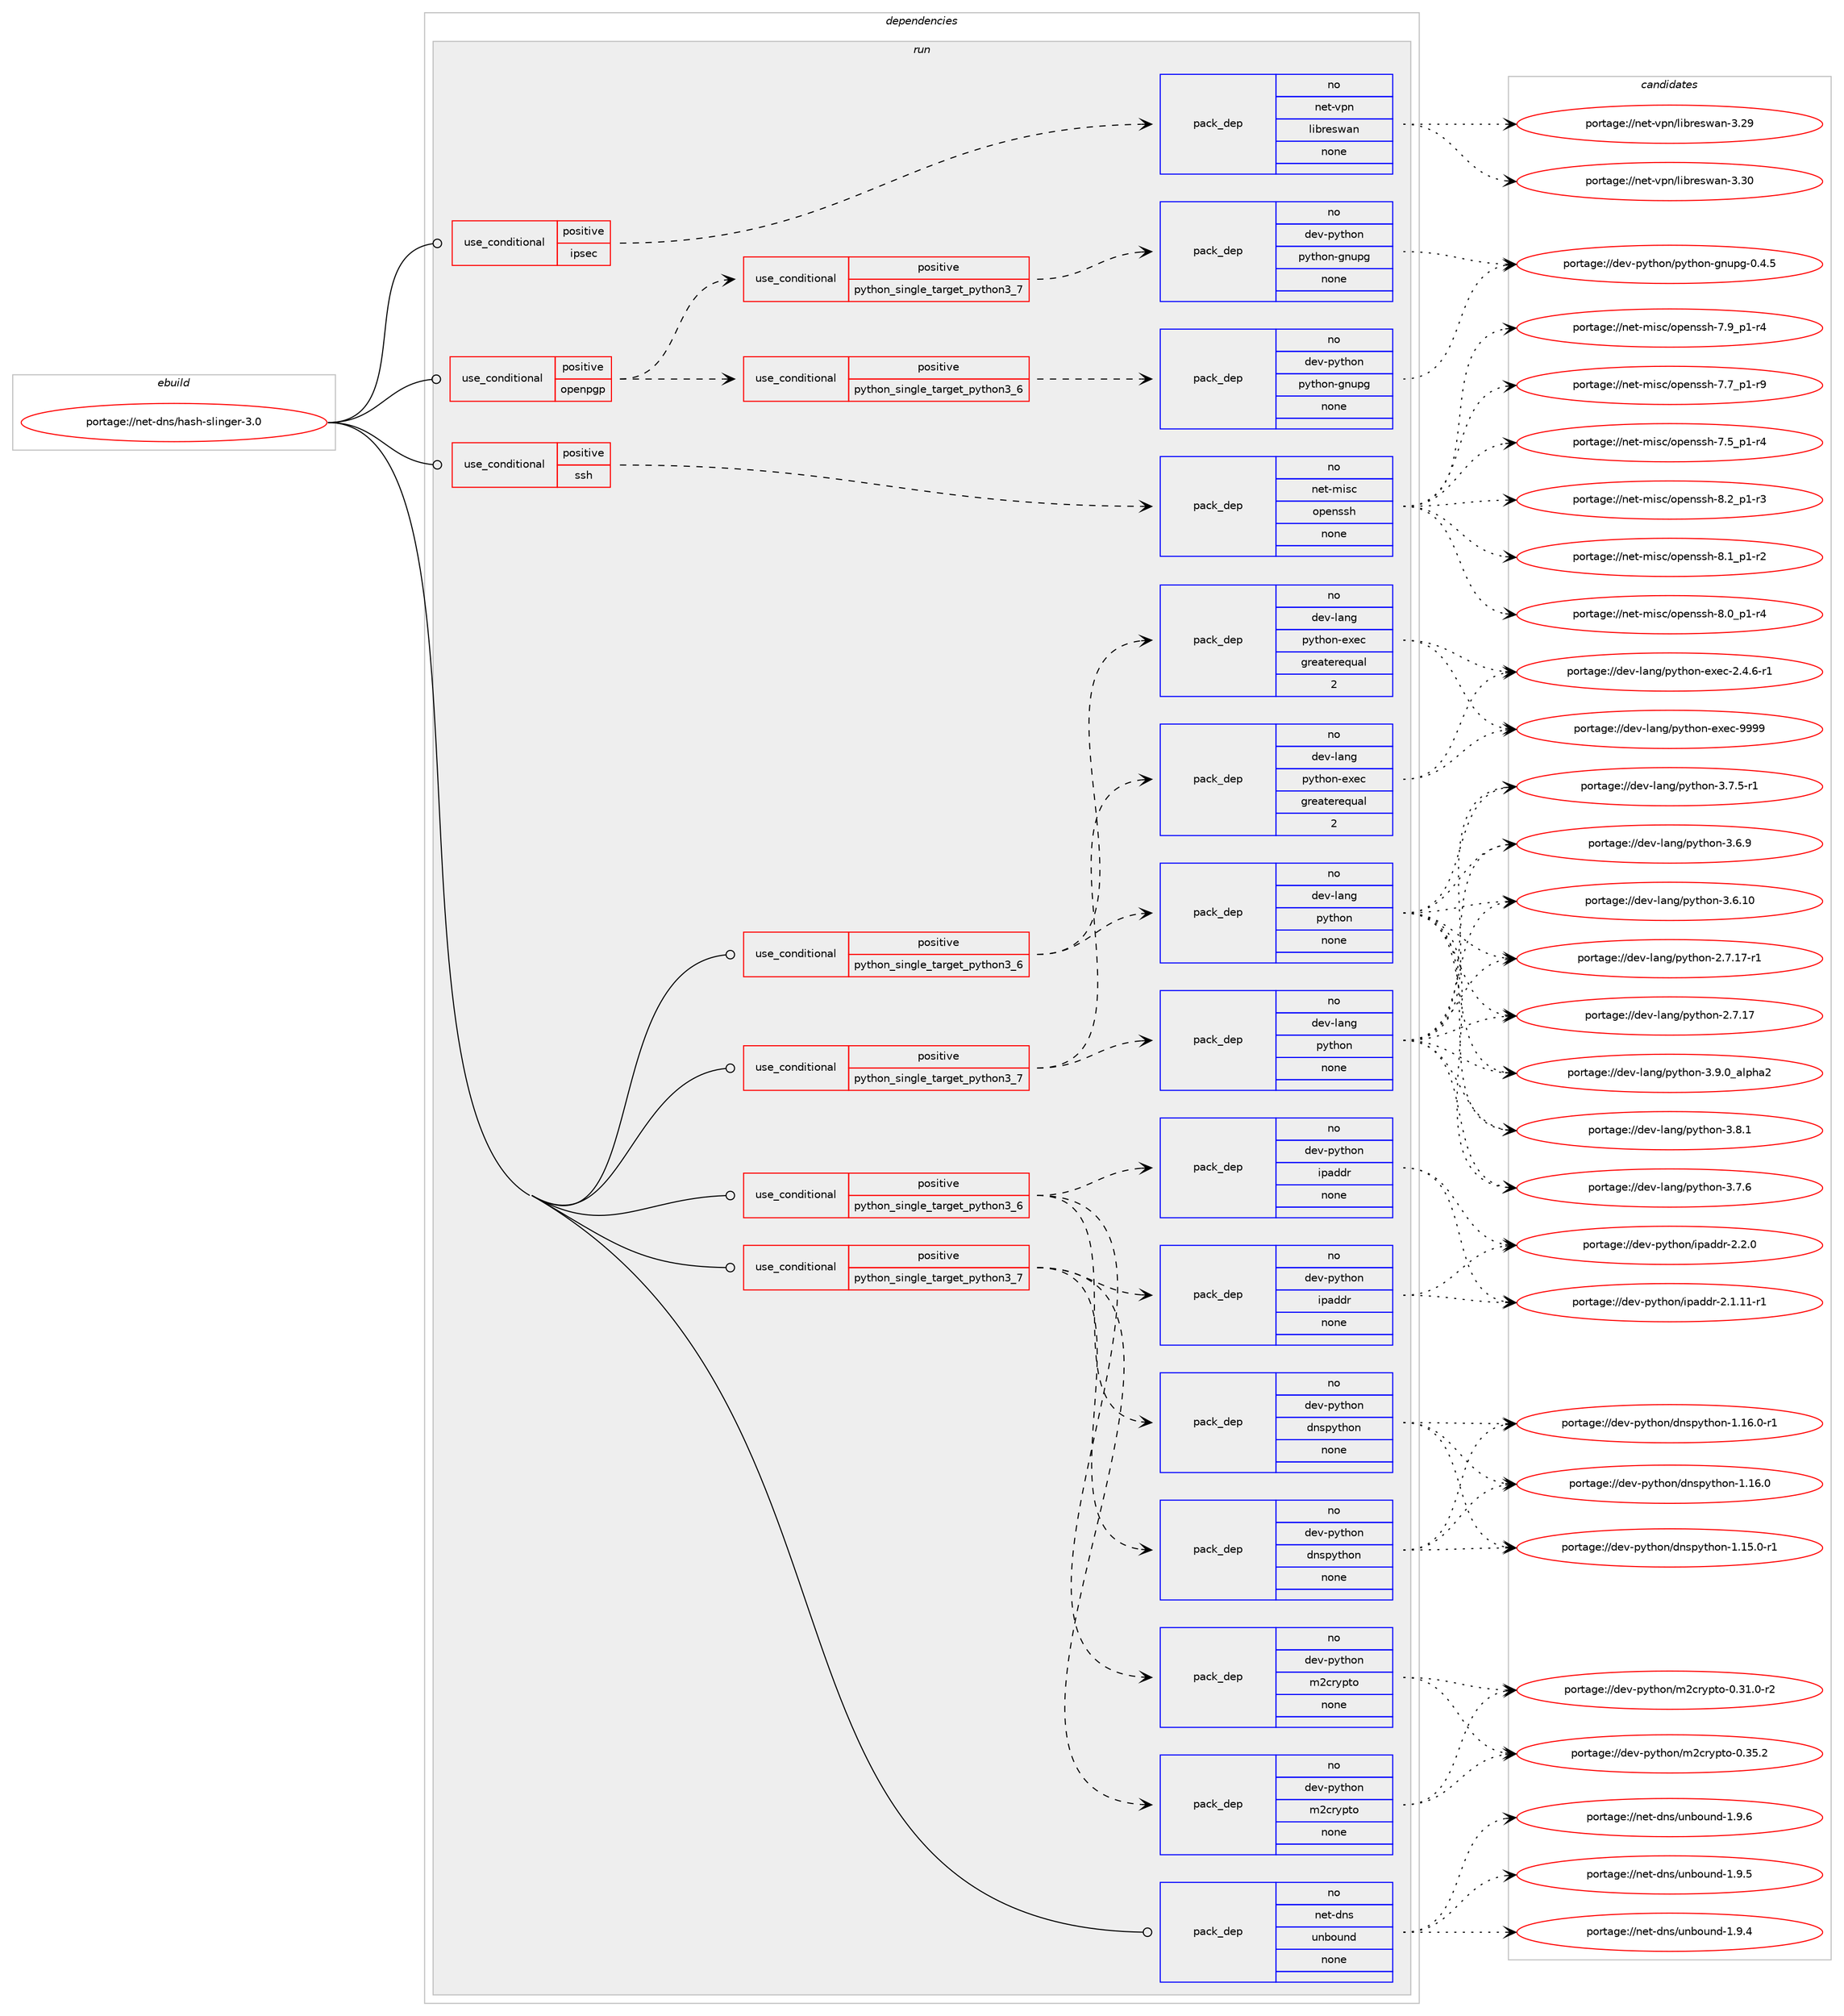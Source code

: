 digraph prolog {

# *************
# Graph options
# *************

newrank=true;
concentrate=true;
compound=true;
graph [rankdir=LR,fontname=Helvetica,fontsize=10,ranksep=1.5];#, ranksep=2.5, nodesep=0.2];
edge  [arrowhead=vee];
node  [fontname=Helvetica,fontsize=10];

# **********
# The ebuild
# **********

subgraph cluster_leftcol {
color=gray;
rank=same;
label=<<i>ebuild</i>>;
id [label="portage://net-dns/hash-slinger-3.0", color=red, width=4, href="../net-dns/hash-slinger-3.0.svg"];
}

# ****************
# The dependencies
# ****************

subgraph cluster_midcol {
color=gray;
label=<<i>dependencies</i>>;
subgraph cluster_compile {
fillcolor="#eeeeee";
style=filled;
label=<<i>compile</i>>;
}
subgraph cluster_compileandrun {
fillcolor="#eeeeee";
style=filled;
label=<<i>compile and run</i>>;
}
subgraph cluster_run {
fillcolor="#eeeeee";
style=filled;
label=<<i>run</i>>;
subgraph cond22274 {
dependency98206 [label=<<TABLE BORDER="0" CELLBORDER="1" CELLSPACING="0" CELLPADDING="4"><TR><TD ROWSPAN="3" CELLPADDING="10">use_conditional</TD></TR><TR><TD>positive</TD></TR><TR><TD>ipsec</TD></TR></TABLE>>, shape=none, color=red];
subgraph pack74132 {
dependency98207 [label=<<TABLE BORDER="0" CELLBORDER="1" CELLSPACING="0" CELLPADDING="4" WIDTH="220"><TR><TD ROWSPAN="6" CELLPADDING="30">pack_dep</TD></TR><TR><TD WIDTH="110">no</TD></TR><TR><TD>net-vpn</TD></TR><TR><TD>libreswan</TD></TR><TR><TD>none</TD></TR><TR><TD></TD></TR></TABLE>>, shape=none, color=blue];
}
dependency98206:e -> dependency98207:w [weight=20,style="dashed",arrowhead="vee"];
}
id:e -> dependency98206:w [weight=20,style="solid",arrowhead="odot"];
subgraph cond22275 {
dependency98208 [label=<<TABLE BORDER="0" CELLBORDER="1" CELLSPACING="0" CELLPADDING="4"><TR><TD ROWSPAN="3" CELLPADDING="10">use_conditional</TD></TR><TR><TD>positive</TD></TR><TR><TD>openpgp</TD></TR></TABLE>>, shape=none, color=red];
subgraph cond22276 {
dependency98209 [label=<<TABLE BORDER="0" CELLBORDER="1" CELLSPACING="0" CELLPADDING="4"><TR><TD ROWSPAN="3" CELLPADDING="10">use_conditional</TD></TR><TR><TD>positive</TD></TR><TR><TD>python_single_target_python3_6</TD></TR></TABLE>>, shape=none, color=red];
subgraph pack74133 {
dependency98210 [label=<<TABLE BORDER="0" CELLBORDER="1" CELLSPACING="0" CELLPADDING="4" WIDTH="220"><TR><TD ROWSPAN="6" CELLPADDING="30">pack_dep</TD></TR><TR><TD WIDTH="110">no</TD></TR><TR><TD>dev-python</TD></TR><TR><TD>python-gnupg</TD></TR><TR><TD>none</TD></TR><TR><TD></TD></TR></TABLE>>, shape=none, color=blue];
}
dependency98209:e -> dependency98210:w [weight=20,style="dashed",arrowhead="vee"];
}
dependency98208:e -> dependency98209:w [weight=20,style="dashed",arrowhead="vee"];
subgraph cond22277 {
dependency98211 [label=<<TABLE BORDER="0" CELLBORDER="1" CELLSPACING="0" CELLPADDING="4"><TR><TD ROWSPAN="3" CELLPADDING="10">use_conditional</TD></TR><TR><TD>positive</TD></TR><TR><TD>python_single_target_python3_7</TD></TR></TABLE>>, shape=none, color=red];
subgraph pack74134 {
dependency98212 [label=<<TABLE BORDER="0" CELLBORDER="1" CELLSPACING="0" CELLPADDING="4" WIDTH="220"><TR><TD ROWSPAN="6" CELLPADDING="30">pack_dep</TD></TR><TR><TD WIDTH="110">no</TD></TR><TR><TD>dev-python</TD></TR><TR><TD>python-gnupg</TD></TR><TR><TD>none</TD></TR><TR><TD></TD></TR></TABLE>>, shape=none, color=blue];
}
dependency98211:e -> dependency98212:w [weight=20,style="dashed",arrowhead="vee"];
}
dependency98208:e -> dependency98211:w [weight=20,style="dashed",arrowhead="vee"];
}
id:e -> dependency98208:w [weight=20,style="solid",arrowhead="odot"];
subgraph cond22278 {
dependency98213 [label=<<TABLE BORDER="0" CELLBORDER="1" CELLSPACING="0" CELLPADDING="4"><TR><TD ROWSPAN="3" CELLPADDING="10">use_conditional</TD></TR><TR><TD>positive</TD></TR><TR><TD>python_single_target_python3_6</TD></TR></TABLE>>, shape=none, color=red];
subgraph pack74135 {
dependency98214 [label=<<TABLE BORDER="0" CELLBORDER="1" CELLSPACING="0" CELLPADDING="4" WIDTH="220"><TR><TD ROWSPAN="6" CELLPADDING="30">pack_dep</TD></TR><TR><TD WIDTH="110">no</TD></TR><TR><TD>dev-lang</TD></TR><TR><TD>python</TD></TR><TR><TD>none</TD></TR><TR><TD></TD></TR></TABLE>>, shape=none, color=blue];
}
dependency98213:e -> dependency98214:w [weight=20,style="dashed",arrowhead="vee"];
subgraph pack74136 {
dependency98215 [label=<<TABLE BORDER="0" CELLBORDER="1" CELLSPACING="0" CELLPADDING="4" WIDTH="220"><TR><TD ROWSPAN="6" CELLPADDING="30">pack_dep</TD></TR><TR><TD WIDTH="110">no</TD></TR><TR><TD>dev-lang</TD></TR><TR><TD>python-exec</TD></TR><TR><TD>greaterequal</TD></TR><TR><TD>2</TD></TR></TABLE>>, shape=none, color=blue];
}
dependency98213:e -> dependency98215:w [weight=20,style="dashed",arrowhead="vee"];
}
id:e -> dependency98213:w [weight=20,style="solid",arrowhead="odot"];
subgraph cond22279 {
dependency98216 [label=<<TABLE BORDER="0" CELLBORDER="1" CELLSPACING="0" CELLPADDING="4"><TR><TD ROWSPAN="3" CELLPADDING="10">use_conditional</TD></TR><TR><TD>positive</TD></TR><TR><TD>python_single_target_python3_6</TD></TR></TABLE>>, shape=none, color=red];
subgraph pack74137 {
dependency98217 [label=<<TABLE BORDER="0" CELLBORDER="1" CELLSPACING="0" CELLPADDING="4" WIDTH="220"><TR><TD ROWSPAN="6" CELLPADDING="30">pack_dep</TD></TR><TR><TD WIDTH="110">no</TD></TR><TR><TD>dev-python</TD></TR><TR><TD>dnspython</TD></TR><TR><TD>none</TD></TR><TR><TD></TD></TR></TABLE>>, shape=none, color=blue];
}
dependency98216:e -> dependency98217:w [weight=20,style="dashed",arrowhead="vee"];
subgraph pack74138 {
dependency98218 [label=<<TABLE BORDER="0" CELLBORDER="1" CELLSPACING="0" CELLPADDING="4" WIDTH="220"><TR><TD ROWSPAN="6" CELLPADDING="30">pack_dep</TD></TR><TR><TD WIDTH="110">no</TD></TR><TR><TD>dev-python</TD></TR><TR><TD>ipaddr</TD></TR><TR><TD>none</TD></TR><TR><TD></TD></TR></TABLE>>, shape=none, color=blue];
}
dependency98216:e -> dependency98218:w [weight=20,style="dashed",arrowhead="vee"];
subgraph pack74139 {
dependency98219 [label=<<TABLE BORDER="0" CELLBORDER="1" CELLSPACING="0" CELLPADDING="4" WIDTH="220"><TR><TD ROWSPAN="6" CELLPADDING="30">pack_dep</TD></TR><TR><TD WIDTH="110">no</TD></TR><TR><TD>dev-python</TD></TR><TR><TD>m2crypto</TD></TR><TR><TD>none</TD></TR><TR><TD></TD></TR></TABLE>>, shape=none, color=blue];
}
dependency98216:e -> dependency98219:w [weight=20,style="dashed",arrowhead="vee"];
}
id:e -> dependency98216:w [weight=20,style="solid",arrowhead="odot"];
subgraph cond22280 {
dependency98220 [label=<<TABLE BORDER="0" CELLBORDER="1" CELLSPACING="0" CELLPADDING="4"><TR><TD ROWSPAN="3" CELLPADDING="10">use_conditional</TD></TR><TR><TD>positive</TD></TR><TR><TD>python_single_target_python3_7</TD></TR></TABLE>>, shape=none, color=red];
subgraph pack74140 {
dependency98221 [label=<<TABLE BORDER="0" CELLBORDER="1" CELLSPACING="0" CELLPADDING="4" WIDTH="220"><TR><TD ROWSPAN="6" CELLPADDING="30">pack_dep</TD></TR><TR><TD WIDTH="110">no</TD></TR><TR><TD>dev-lang</TD></TR><TR><TD>python</TD></TR><TR><TD>none</TD></TR><TR><TD></TD></TR></TABLE>>, shape=none, color=blue];
}
dependency98220:e -> dependency98221:w [weight=20,style="dashed",arrowhead="vee"];
subgraph pack74141 {
dependency98222 [label=<<TABLE BORDER="0" CELLBORDER="1" CELLSPACING="0" CELLPADDING="4" WIDTH="220"><TR><TD ROWSPAN="6" CELLPADDING="30">pack_dep</TD></TR><TR><TD WIDTH="110">no</TD></TR><TR><TD>dev-lang</TD></TR><TR><TD>python-exec</TD></TR><TR><TD>greaterequal</TD></TR><TR><TD>2</TD></TR></TABLE>>, shape=none, color=blue];
}
dependency98220:e -> dependency98222:w [weight=20,style="dashed",arrowhead="vee"];
}
id:e -> dependency98220:w [weight=20,style="solid",arrowhead="odot"];
subgraph cond22281 {
dependency98223 [label=<<TABLE BORDER="0" CELLBORDER="1" CELLSPACING="0" CELLPADDING="4"><TR><TD ROWSPAN="3" CELLPADDING="10">use_conditional</TD></TR><TR><TD>positive</TD></TR><TR><TD>python_single_target_python3_7</TD></TR></TABLE>>, shape=none, color=red];
subgraph pack74142 {
dependency98224 [label=<<TABLE BORDER="0" CELLBORDER="1" CELLSPACING="0" CELLPADDING="4" WIDTH="220"><TR><TD ROWSPAN="6" CELLPADDING="30">pack_dep</TD></TR><TR><TD WIDTH="110">no</TD></TR><TR><TD>dev-python</TD></TR><TR><TD>dnspython</TD></TR><TR><TD>none</TD></TR><TR><TD></TD></TR></TABLE>>, shape=none, color=blue];
}
dependency98223:e -> dependency98224:w [weight=20,style="dashed",arrowhead="vee"];
subgraph pack74143 {
dependency98225 [label=<<TABLE BORDER="0" CELLBORDER="1" CELLSPACING="0" CELLPADDING="4" WIDTH="220"><TR><TD ROWSPAN="6" CELLPADDING="30">pack_dep</TD></TR><TR><TD WIDTH="110">no</TD></TR><TR><TD>dev-python</TD></TR><TR><TD>ipaddr</TD></TR><TR><TD>none</TD></TR><TR><TD></TD></TR></TABLE>>, shape=none, color=blue];
}
dependency98223:e -> dependency98225:w [weight=20,style="dashed",arrowhead="vee"];
subgraph pack74144 {
dependency98226 [label=<<TABLE BORDER="0" CELLBORDER="1" CELLSPACING="0" CELLPADDING="4" WIDTH="220"><TR><TD ROWSPAN="6" CELLPADDING="30">pack_dep</TD></TR><TR><TD WIDTH="110">no</TD></TR><TR><TD>dev-python</TD></TR><TR><TD>m2crypto</TD></TR><TR><TD>none</TD></TR><TR><TD></TD></TR></TABLE>>, shape=none, color=blue];
}
dependency98223:e -> dependency98226:w [weight=20,style="dashed",arrowhead="vee"];
}
id:e -> dependency98223:w [weight=20,style="solid",arrowhead="odot"];
subgraph cond22282 {
dependency98227 [label=<<TABLE BORDER="0" CELLBORDER="1" CELLSPACING="0" CELLPADDING="4"><TR><TD ROWSPAN="3" CELLPADDING="10">use_conditional</TD></TR><TR><TD>positive</TD></TR><TR><TD>ssh</TD></TR></TABLE>>, shape=none, color=red];
subgraph pack74145 {
dependency98228 [label=<<TABLE BORDER="0" CELLBORDER="1" CELLSPACING="0" CELLPADDING="4" WIDTH="220"><TR><TD ROWSPAN="6" CELLPADDING="30">pack_dep</TD></TR><TR><TD WIDTH="110">no</TD></TR><TR><TD>net-misc</TD></TR><TR><TD>openssh</TD></TR><TR><TD>none</TD></TR><TR><TD></TD></TR></TABLE>>, shape=none, color=blue];
}
dependency98227:e -> dependency98228:w [weight=20,style="dashed",arrowhead="vee"];
}
id:e -> dependency98227:w [weight=20,style="solid",arrowhead="odot"];
subgraph pack74146 {
dependency98229 [label=<<TABLE BORDER="0" CELLBORDER="1" CELLSPACING="0" CELLPADDING="4" WIDTH="220"><TR><TD ROWSPAN="6" CELLPADDING="30">pack_dep</TD></TR><TR><TD WIDTH="110">no</TD></TR><TR><TD>net-dns</TD></TR><TR><TD>unbound</TD></TR><TR><TD>none</TD></TR><TR><TD></TD></TR></TABLE>>, shape=none, color=blue];
}
id:e -> dependency98229:w [weight=20,style="solid",arrowhead="odot"];
}
}

# **************
# The candidates
# **************

subgraph cluster_choices {
rank=same;
color=gray;
label=<<i>candidates</i>>;

subgraph choice74132 {
color=black;
nodesep=1;
choice110101116451181121104710810598114101115119971104551465148 [label="portage://net-vpn/libreswan-3.30", color=red, width=4,href="../net-vpn/libreswan-3.30.svg"];
choice110101116451181121104710810598114101115119971104551465057 [label="portage://net-vpn/libreswan-3.29", color=red, width=4,href="../net-vpn/libreswan-3.29.svg"];
dependency98207:e -> choice110101116451181121104710810598114101115119971104551465148:w [style=dotted,weight="100"];
dependency98207:e -> choice110101116451181121104710810598114101115119971104551465057:w [style=dotted,weight="100"];
}
subgraph choice74133 {
color=black;
nodesep=1;
choice100101118451121211161041111104711212111610411111045103110117112103454846524653 [label="portage://dev-python/python-gnupg-0.4.5", color=red, width=4,href="../dev-python/python-gnupg-0.4.5.svg"];
dependency98210:e -> choice100101118451121211161041111104711212111610411111045103110117112103454846524653:w [style=dotted,weight="100"];
}
subgraph choice74134 {
color=black;
nodesep=1;
choice100101118451121211161041111104711212111610411111045103110117112103454846524653 [label="portage://dev-python/python-gnupg-0.4.5", color=red, width=4,href="../dev-python/python-gnupg-0.4.5.svg"];
dependency98212:e -> choice100101118451121211161041111104711212111610411111045103110117112103454846524653:w [style=dotted,weight="100"];
}
subgraph choice74135 {
color=black;
nodesep=1;
choice10010111845108971101034711212111610411111045514657464895971081121049750 [label="portage://dev-lang/python-3.9.0_alpha2", color=red, width=4,href="../dev-lang/python-3.9.0_alpha2.svg"];
choice100101118451089711010347112121116104111110455146564649 [label="portage://dev-lang/python-3.8.1", color=red, width=4,href="../dev-lang/python-3.8.1.svg"];
choice100101118451089711010347112121116104111110455146554654 [label="portage://dev-lang/python-3.7.6", color=red, width=4,href="../dev-lang/python-3.7.6.svg"];
choice1001011184510897110103471121211161041111104551465546534511449 [label="portage://dev-lang/python-3.7.5-r1", color=red, width=4,href="../dev-lang/python-3.7.5-r1.svg"];
choice100101118451089711010347112121116104111110455146544657 [label="portage://dev-lang/python-3.6.9", color=red, width=4,href="../dev-lang/python-3.6.9.svg"];
choice10010111845108971101034711212111610411111045514654464948 [label="portage://dev-lang/python-3.6.10", color=red, width=4,href="../dev-lang/python-3.6.10.svg"];
choice100101118451089711010347112121116104111110455046554649554511449 [label="portage://dev-lang/python-2.7.17-r1", color=red, width=4,href="../dev-lang/python-2.7.17-r1.svg"];
choice10010111845108971101034711212111610411111045504655464955 [label="portage://dev-lang/python-2.7.17", color=red, width=4,href="../dev-lang/python-2.7.17.svg"];
dependency98214:e -> choice10010111845108971101034711212111610411111045514657464895971081121049750:w [style=dotted,weight="100"];
dependency98214:e -> choice100101118451089711010347112121116104111110455146564649:w [style=dotted,weight="100"];
dependency98214:e -> choice100101118451089711010347112121116104111110455146554654:w [style=dotted,weight="100"];
dependency98214:e -> choice1001011184510897110103471121211161041111104551465546534511449:w [style=dotted,weight="100"];
dependency98214:e -> choice100101118451089711010347112121116104111110455146544657:w [style=dotted,weight="100"];
dependency98214:e -> choice10010111845108971101034711212111610411111045514654464948:w [style=dotted,weight="100"];
dependency98214:e -> choice100101118451089711010347112121116104111110455046554649554511449:w [style=dotted,weight="100"];
dependency98214:e -> choice10010111845108971101034711212111610411111045504655464955:w [style=dotted,weight="100"];
}
subgraph choice74136 {
color=black;
nodesep=1;
choice10010111845108971101034711212111610411111045101120101994557575757 [label="portage://dev-lang/python-exec-9999", color=red, width=4,href="../dev-lang/python-exec-9999.svg"];
choice10010111845108971101034711212111610411111045101120101994550465246544511449 [label="portage://dev-lang/python-exec-2.4.6-r1", color=red, width=4,href="../dev-lang/python-exec-2.4.6-r1.svg"];
dependency98215:e -> choice10010111845108971101034711212111610411111045101120101994557575757:w [style=dotted,weight="100"];
dependency98215:e -> choice10010111845108971101034711212111610411111045101120101994550465246544511449:w [style=dotted,weight="100"];
}
subgraph choice74137 {
color=black;
nodesep=1;
choice1001011184511212111610411111047100110115112121116104111110454946495446484511449 [label="portage://dev-python/dnspython-1.16.0-r1", color=red, width=4,href="../dev-python/dnspython-1.16.0-r1.svg"];
choice100101118451121211161041111104710011011511212111610411111045494649544648 [label="portage://dev-python/dnspython-1.16.0", color=red, width=4,href="../dev-python/dnspython-1.16.0.svg"];
choice1001011184511212111610411111047100110115112121116104111110454946495346484511449 [label="portage://dev-python/dnspython-1.15.0-r1", color=red, width=4,href="../dev-python/dnspython-1.15.0-r1.svg"];
dependency98217:e -> choice1001011184511212111610411111047100110115112121116104111110454946495446484511449:w [style=dotted,weight="100"];
dependency98217:e -> choice100101118451121211161041111104710011011511212111610411111045494649544648:w [style=dotted,weight="100"];
dependency98217:e -> choice1001011184511212111610411111047100110115112121116104111110454946495346484511449:w [style=dotted,weight="100"];
}
subgraph choice74138 {
color=black;
nodesep=1;
choice100101118451121211161041111104710511297100100114455046504648 [label="portage://dev-python/ipaddr-2.2.0", color=red, width=4,href="../dev-python/ipaddr-2.2.0.svg"];
choice100101118451121211161041111104710511297100100114455046494649494511449 [label="portage://dev-python/ipaddr-2.1.11-r1", color=red, width=4,href="../dev-python/ipaddr-2.1.11-r1.svg"];
dependency98218:e -> choice100101118451121211161041111104710511297100100114455046504648:w [style=dotted,weight="100"];
dependency98218:e -> choice100101118451121211161041111104710511297100100114455046494649494511449:w [style=dotted,weight="100"];
}
subgraph choice74139 {
color=black;
nodesep=1;
choice1001011184511212111610411111047109509911412111211611145484651534650 [label="portage://dev-python/m2crypto-0.35.2", color=red, width=4,href="../dev-python/m2crypto-0.35.2.svg"];
choice10010111845112121116104111110471095099114121112116111454846514946484511450 [label="portage://dev-python/m2crypto-0.31.0-r2", color=red, width=4,href="../dev-python/m2crypto-0.31.0-r2.svg"];
dependency98219:e -> choice1001011184511212111610411111047109509911412111211611145484651534650:w [style=dotted,weight="100"];
dependency98219:e -> choice10010111845112121116104111110471095099114121112116111454846514946484511450:w [style=dotted,weight="100"];
}
subgraph choice74140 {
color=black;
nodesep=1;
choice10010111845108971101034711212111610411111045514657464895971081121049750 [label="portage://dev-lang/python-3.9.0_alpha2", color=red, width=4,href="../dev-lang/python-3.9.0_alpha2.svg"];
choice100101118451089711010347112121116104111110455146564649 [label="portage://dev-lang/python-3.8.1", color=red, width=4,href="../dev-lang/python-3.8.1.svg"];
choice100101118451089711010347112121116104111110455146554654 [label="portage://dev-lang/python-3.7.6", color=red, width=4,href="../dev-lang/python-3.7.6.svg"];
choice1001011184510897110103471121211161041111104551465546534511449 [label="portage://dev-lang/python-3.7.5-r1", color=red, width=4,href="../dev-lang/python-3.7.5-r1.svg"];
choice100101118451089711010347112121116104111110455146544657 [label="portage://dev-lang/python-3.6.9", color=red, width=4,href="../dev-lang/python-3.6.9.svg"];
choice10010111845108971101034711212111610411111045514654464948 [label="portage://dev-lang/python-3.6.10", color=red, width=4,href="../dev-lang/python-3.6.10.svg"];
choice100101118451089711010347112121116104111110455046554649554511449 [label="portage://dev-lang/python-2.7.17-r1", color=red, width=4,href="../dev-lang/python-2.7.17-r1.svg"];
choice10010111845108971101034711212111610411111045504655464955 [label="portage://dev-lang/python-2.7.17", color=red, width=4,href="../dev-lang/python-2.7.17.svg"];
dependency98221:e -> choice10010111845108971101034711212111610411111045514657464895971081121049750:w [style=dotted,weight="100"];
dependency98221:e -> choice100101118451089711010347112121116104111110455146564649:w [style=dotted,weight="100"];
dependency98221:e -> choice100101118451089711010347112121116104111110455146554654:w [style=dotted,weight="100"];
dependency98221:e -> choice1001011184510897110103471121211161041111104551465546534511449:w [style=dotted,weight="100"];
dependency98221:e -> choice100101118451089711010347112121116104111110455146544657:w [style=dotted,weight="100"];
dependency98221:e -> choice10010111845108971101034711212111610411111045514654464948:w [style=dotted,weight="100"];
dependency98221:e -> choice100101118451089711010347112121116104111110455046554649554511449:w [style=dotted,weight="100"];
dependency98221:e -> choice10010111845108971101034711212111610411111045504655464955:w [style=dotted,weight="100"];
}
subgraph choice74141 {
color=black;
nodesep=1;
choice10010111845108971101034711212111610411111045101120101994557575757 [label="portage://dev-lang/python-exec-9999", color=red, width=4,href="../dev-lang/python-exec-9999.svg"];
choice10010111845108971101034711212111610411111045101120101994550465246544511449 [label="portage://dev-lang/python-exec-2.4.6-r1", color=red, width=4,href="../dev-lang/python-exec-2.4.6-r1.svg"];
dependency98222:e -> choice10010111845108971101034711212111610411111045101120101994557575757:w [style=dotted,weight="100"];
dependency98222:e -> choice10010111845108971101034711212111610411111045101120101994550465246544511449:w [style=dotted,weight="100"];
}
subgraph choice74142 {
color=black;
nodesep=1;
choice1001011184511212111610411111047100110115112121116104111110454946495446484511449 [label="portage://dev-python/dnspython-1.16.0-r1", color=red, width=4,href="../dev-python/dnspython-1.16.0-r1.svg"];
choice100101118451121211161041111104710011011511212111610411111045494649544648 [label="portage://dev-python/dnspython-1.16.0", color=red, width=4,href="../dev-python/dnspython-1.16.0.svg"];
choice1001011184511212111610411111047100110115112121116104111110454946495346484511449 [label="portage://dev-python/dnspython-1.15.0-r1", color=red, width=4,href="../dev-python/dnspython-1.15.0-r1.svg"];
dependency98224:e -> choice1001011184511212111610411111047100110115112121116104111110454946495446484511449:w [style=dotted,weight="100"];
dependency98224:e -> choice100101118451121211161041111104710011011511212111610411111045494649544648:w [style=dotted,weight="100"];
dependency98224:e -> choice1001011184511212111610411111047100110115112121116104111110454946495346484511449:w [style=dotted,weight="100"];
}
subgraph choice74143 {
color=black;
nodesep=1;
choice100101118451121211161041111104710511297100100114455046504648 [label="portage://dev-python/ipaddr-2.2.0", color=red, width=4,href="../dev-python/ipaddr-2.2.0.svg"];
choice100101118451121211161041111104710511297100100114455046494649494511449 [label="portage://dev-python/ipaddr-2.1.11-r1", color=red, width=4,href="../dev-python/ipaddr-2.1.11-r1.svg"];
dependency98225:e -> choice100101118451121211161041111104710511297100100114455046504648:w [style=dotted,weight="100"];
dependency98225:e -> choice100101118451121211161041111104710511297100100114455046494649494511449:w [style=dotted,weight="100"];
}
subgraph choice74144 {
color=black;
nodesep=1;
choice1001011184511212111610411111047109509911412111211611145484651534650 [label="portage://dev-python/m2crypto-0.35.2", color=red, width=4,href="../dev-python/m2crypto-0.35.2.svg"];
choice10010111845112121116104111110471095099114121112116111454846514946484511450 [label="portage://dev-python/m2crypto-0.31.0-r2", color=red, width=4,href="../dev-python/m2crypto-0.31.0-r2.svg"];
dependency98226:e -> choice1001011184511212111610411111047109509911412111211611145484651534650:w [style=dotted,weight="100"];
dependency98226:e -> choice10010111845112121116104111110471095099114121112116111454846514946484511450:w [style=dotted,weight="100"];
}
subgraph choice74145 {
color=black;
nodesep=1;
choice1101011164510910511599471111121011101151151044556465095112494511451 [label="portage://net-misc/openssh-8.2_p1-r3", color=red, width=4,href="../net-misc/openssh-8.2_p1-r3.svg"];
choice1101011164510910511599471111121011101151151044556464995112494511450 [label="portage://net-misc/openssh-8.1_p1-r2", color=red, width=4,href="../net-misc/openssh-8.1_p1-r2.svg"];
choice1101011164510910511599471111121011101151151044556464895112494511452 [label="portage://net-misc/openssh-8.0_p1-r4", color=red, width=4,href="../net-misc/openssh-8.0_p1-r4.svg"];
choice1101011164510910511599471111121011101151151044555465795112494511452 [label="portage://net-misc/openssh-7.9_p1-r4", color=red, width=4,href="../net-misc/openssh-7.9_p1-r4.svg"];
choice1101011164510910511599471111121011101151151044555465595112494511457 [label="portage://net-misc/openssh-7.7_p1-r9", color=red, width=4,href="../net-misc/openssh-7.7_p1-r9.svg"];
choice1101011164510910511599471111121011101151151044555465395112494511452 [label="portage://net-misc/openssh-7.5_p1-r4", color=red, width=4,href="../net-misc/openssh-7.5_p1-r4.svg"];
dependency98228:e -> choice1101011164510910511599471111121011101151151044556465095112494511451:w [style=dotted,weight="100"];
dependency98228:e -> choice1101011164510910511599471111121011101151151044556464995112494511450:w [style=dotted,weight="100"];
dependency98228:e -> choice1101011164510910511599471111121011101151151044556464895112494511452:w [style=dotted,weight="100"];
dependency98228:e -> choice1101011164510910511599471111121011101151151044555465795112494511452:w [style=dotted,weight="100"];
dependency98228:e -> choice1101011164510910511599471111121011101151151044555465595112494511457:w [style=dotted,weight="100"];
dependency98228:e -> choice1101011164510910511599471111121011101151151044555465395112494511452:w [style=dotted,weight="100"];
}
subgraph choice74146 {
color=black;
nodesep=1;
choice110101116451001101154711711098111117110100454946574654 [label="portage://net-dns/unbound-1.9.6", color=red, width=4,href="../net-dns/unbound-1.9.6.svg"];
choice110101116451001101154711711098111117110100454946574653 [label="portage://net-dns/unbound-1.9.5", color=red, width=4,href="../net-dns/unbound-1.9.5.svg"];
choice110101116451001101154711711098111117110100454946574652 [label="portage://net-dns/unbound-1.9.4", color=red, width=4,href="../net-dns/unbound-1.9.4.svg"];
dependency98229:e -> choice110101116451001101154711711098111117110100454946574654:w [style=dotted,weight="100"];
dependency98229:e -> choice110101116451001101154711711098111117110100454946574653:w [style=dotted,weight="100"];
dependency98229:e -> choice110101116451001101154711711098111117110100454946574652:w [style=dotted,weight="100"];
}
}

}
